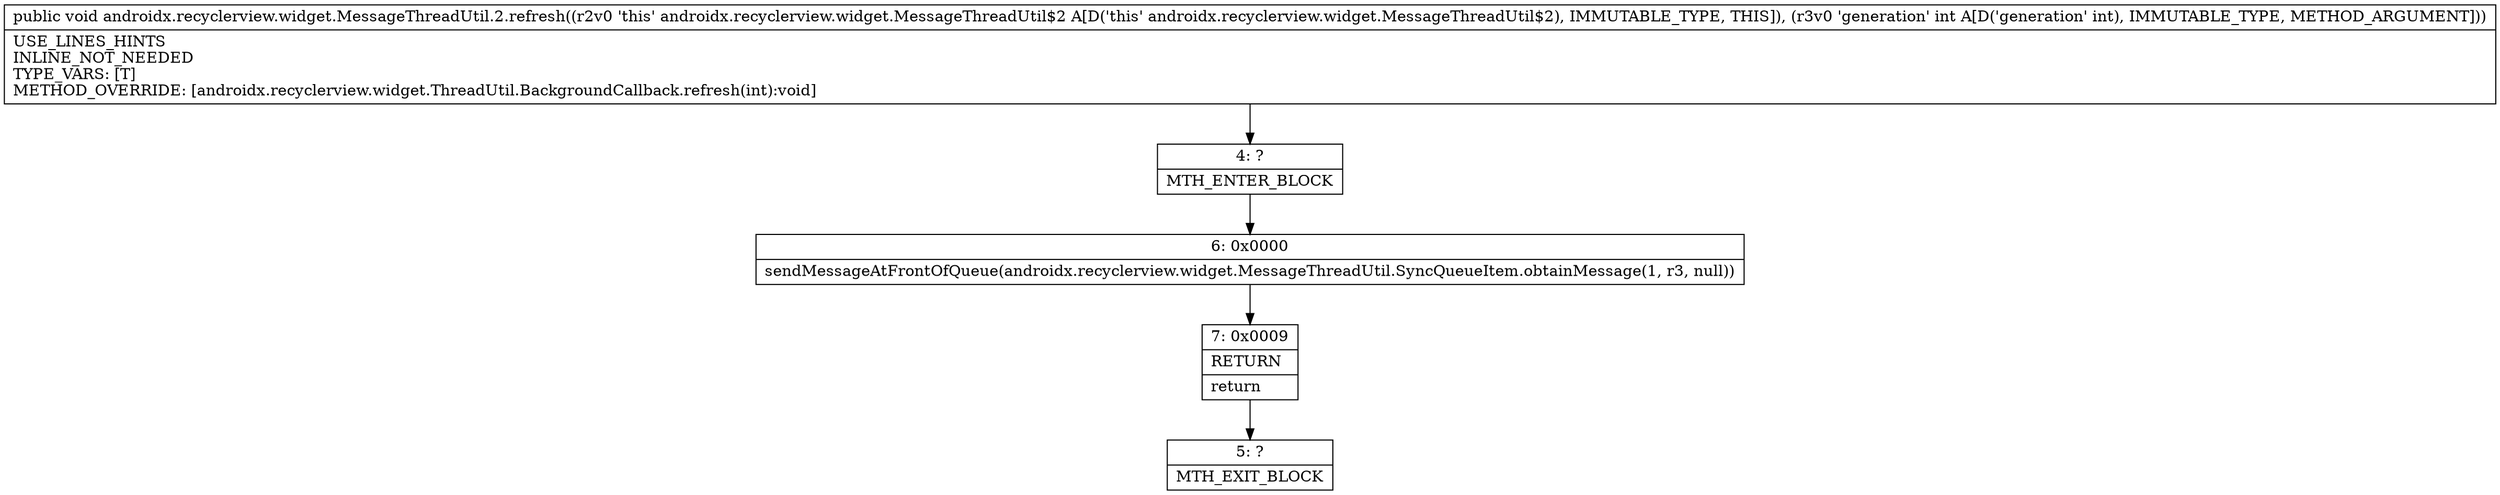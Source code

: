 digraph "CFG forandroidx.recyclerview.widget.MessageThreadUtil.2.refresh(I)V" {
Node_4 [shape=record,label="{4\:\ ?|MTH_ENTER_BLOCK\l}"];
Node_6 [shape=record,label="{6\:\ 0x0000|sendMessageAtFrontOfQueue(androidx.recyclerview.widget.MessageThreadUtil.SyncQueueItem.obtainMessage(1, r3, null))\l}"];
Node_7 [shape=record,label="{7\:\ 0x0009|RETURN\l|return\l}"];
Node_5 [shape=record,label="{5\:\ ?|MTH_EXIT_BLOCK\l}"];
MethodNode[shape=record,label="{public void androidx.recyclerview.widget.MessageThreadUtil.2.refresh((r2v0 'this' androidx.recyclerview.widget.MessageThreadUtil$2 A[D('this' androidx.recyclerview.widget.MessageThreadUtil$2), IMMUTABLE_TYPE, THIS]), (r3v0 'generation' int A[D('generation' int), IMMUTABLE_TYPE, METHOD_ARGUMENT]))  | USE_LINES_HINTS\lINLINE_NOT_NEEDED\lTYPE_VARS: [T]\lMETHOD_OVERRIDE: [androidx.recyclerview.widget.ThreadUtil.BackgroundCallback.refresh(int):void]\l}"];
MethodNode -> Node_4;Node_4 -> Node_6;
Node_6 -> Node_7;
Node_7 -> Node_5;
}


